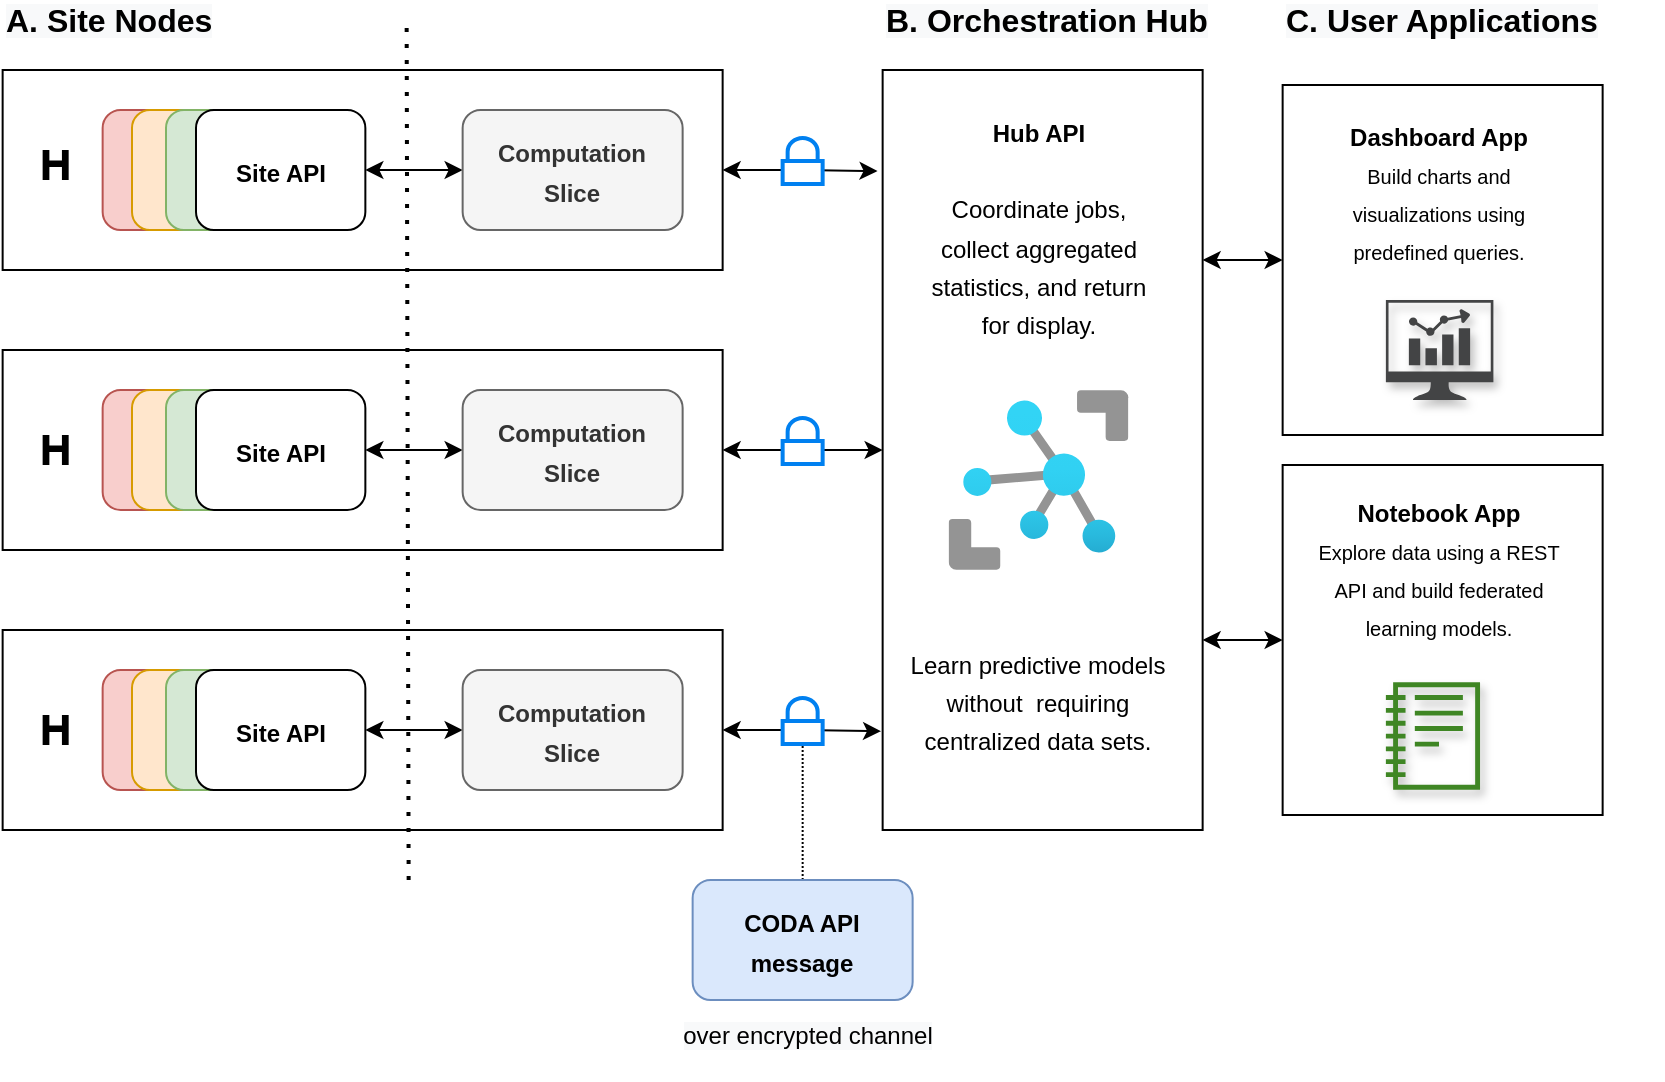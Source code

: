 <mxfile version="20.4.0" type="github">
  <diagram id="dCCX52pLoCo9CCDcI5Gs" name="Page-1">
    <mxGraphModel dx="852" dy="639" grid="1" gridSize="10" guides="1" tooltips="1" connect="1" arrows="1" fold="1" page="1" pageScale="1" pageWidth="1000" pageHeight="700" math="0" shadow="0">
      <root>
        <mxCell id="0" />
        <mxCell id="1" parent="0" />
        <mxCell id="wwT3xRat__EEyzeou5Sm-1" style="edgeStyle=orthogonalEdgeStyle;rounded=0;orthogonalLoop=1;jettySize=auto;html=1;exitX=1;exitY=0.5;exitDx=0;exitDy=0;entryX=-0.016;entryY=0.133;entryDx=0;entryDy=0;entryPerimeter=0;startArrow=classic;startFill=1;" parent="1" source="wwT3xRat__EEyzeou5Sm-2" target="wwT3xRat__EEyzeou5Sm-20" edge="1">
          <mxGeometry relative="1" as="geometry" />
        </mxCell>
        <mxCell id="wwT3xRat__EEyzeou5Sm-2" value="" style="whiteSpace=wrap;html=1;" parent="1" vertex="1">
          <mxGeometry x="100.32" y="125" width="360" height="100" as="geometry" />
        </mxCell>
        <mxCell id="wwT3xRat__EEyzeou5Sm-3" value="" style="shape=mxgraph.signs.healthcare.hospital_2;html=1;pointerEvents=1;fillColor=#000000;strokeColor=none;verticalLabelPosition=bottom;verticalAlign=top;align=center;fontSize=16;" parent="1" vertex="1">
          <mxGeometry x="120.32" y="165" width="13.01" height="15" as="geometry" />
        </mxCell>
        <mxCell id="wwT3xRat__EEyzeou5Sm-4" value="&lt;b&gt;&lt;br&gt;&lt;/b&gt;" style="rounded=1;whiteSpace=wrap;html=1;fillColor=#f8cecc;strokeColor=#b85450;" parent="1" vertex="1">
          <mxGeometry x="150.32" y="145" width="64.68" height="60" as="geometry" />
        </mxCell>
        <mxCell id="wwT3xRat__EEyzeou5Sm-5" value="" style="rounded=1;whiteSpace=wrap;html=1;fillColor=#ffe6cc;strokeColor=#d79b00;" parent="1" vertex="1">
          <mxGeometry x="165" y="145" width="60" height="60" as="geometry" />
        </mxCell>
        <mxCell id="wwT3xRat__EEyzeou5Sm-6" value="" style="rounded=1;whiteSpace=wrap;html=1;fillColor=#d5e8d4;strokeColor=#82b366;" parent="1" vertex="1">
          <mxGeometry x="182" y="145" width="60" height="60" as="geometry" />
        </mxCell>
        <mxCell id="wwT3xRat__EEyzeou5Sm-7" style="edgeStyle=orthogonalEdgeStyle;rounded=0;orthogonalLoop=1;jettySize=auto;html=1;exitX=1;exitY=0.5;exitDx=0;exitDy=0;fontSize=12;startArrow=classic;startFill=1;" parent="1" source="wwT3xRat__EEyzeou5Sm-8" target="wwT3xRat__EEyzeou5Sm-26" edge="1">
          <mxGeometry relative="1" as="geometry" />
        </mxCell>
        <mxCell id="wwT3xRat__EEyzeou5Sm-8" value="&lt;b style=&quot;font-size: 12px&quot;&gt;Site API&lt;br&gt;&lt;/b&gt;" style="rounded=1;whiteSpace=wrap;html=1;fontSize=16;align=center;" parent="1" vertex="1">
          <mxGeometry x="197" y="145" width="84.68" height="60" as="geometry" />
        </mxCell>
        <mxCell id="wwT3xRat__EEyzeou5Sm-9" style="edgeStyle=orthogonalEdgeStyle;rounded=0;orthogonalLoop=1;jettySize=auto;html=1;exitX=1;exitY=0.5;exitDx=0;exitDy=0;startArrow=classic;startFill=1;" parent="1" source="wwT3xRat__EEyzeou5Sm-10" target="wwT3xRat__EEyzeou5Sm-20" edge="1">
          <mxGeometry relative="1" as="geometry" />
        </mxCell>
        <mxCell id="wwT3xRat__EEyzeou5Sm-10" value="" style="whiteSpace=wrap;html=1;" parent="1" vertex="1">
          <mxGeometry x="100.32" y="265" width="360" height="100" as="geometry" />
        </mxCell>
        <mxCell id="wwT3xRat__EEyzeou5Sm-11" value="&lt;b&gt;&lt;br&gt;&lt;/b&gt;" style="rounded=1;whiteSpace=wrap;html=1;fillColor=#f8cecc;strokeColor=#b85450;" parent="1" vertex="1">
          <mxGeometry x="150.32" y="285" width="64.68" height="60" as="geometry" />
        </mxCell>
        <mxCell id="wwT3xRat__EEyzeou5Sm-12" value="" style="rounded=1;whiteSpace=wrap;html=1;fillColor=#ffe6cc;strokeColor=#d79b00;" parent="1" vertex="1">
          <mxGeometry x="165" y="285" width="60" height="60" as="geometry" />
        </mxCell>
        <mxCell id="wwT3xRat__EEyzeou5Sm-13" value="" style="rounded=1;whiteSpace=wrap;html=1;fillColor=#d5e8d4;strokeColor=#82b366;" parent="1" vertex="1">
          <mxGeometry x="182" y="285" width="60" height="60" as="geometry" />
        </mxCell>
        <mxCell id="wwT3xRat__EEyzeou5Sm-14" style="edgeStyle=orthogonalEdgeStyle;rounded=0;orthogonalLoop=1;jettySize=auto;html=1;exitX=1;exitY=0.5;exitDx=0;exitDy=0;entryX=-0.005;entryY=0.87;entryDx=0;entryDy=0;entryPerimeter=0;startArrow=classic;startFill=1;" parent="1" source="wwT3xRat__EEyzeou5Sm-15" target="wwT3xRat__EEyzeou5Sm-20" edge="1">
          <mxGeometry relative="1" as="geometry" />
        </mxCell>
        <mxCell id="wwT3xRat__EEyzeou5Sm-15" value="" style="whiteSpace=wrap;html=1;" parent="1" vertex="1">
          <mxGeometry x="100.32" y="405" width="360" height="100" as="geometry" />
        </mxCell>
        <mxCell id="wwT3xRat__EEyzeou5Sm-16" value="&lt;b&gt;&lt;br&gt;&lt;/b&gt;" style="rounded=1;whiteSpace=wrap;html=1;fillColor=#f8cecc;strokeColor=#b85450;" parent="1" vertex="1">
          <mxGeometry x="150.32" y="425" width="64.68" height="60" as="geometry" />
        </mxCell>
        <mxCell id="wwT3xRat__EEyzeou5Sm-17" value="" style="rounded=1;whiteSpace=wrap;html=1;fillColor=#ffe6cc;strokeColor=#d79b00;" parent="1" vertex="1">
          <mxGeometry x="165" y="425" width="60" height="60" as="geometry" />
        </mxCell>
        <mxCell id="wwT3xRat__EEyzeou5Sm-18" value="" style="rounded=1;whiteSpace=wrap;html=1;fillColor=#d5e8d4;strokeColor=#82b366;" parent="1" vertex="1">
          <mxGeometry x="182" y="425" width="60" height="60" as="geometry" />
        </mxCell>
        <mxCell id="wwT3xRat__EEyzeou5Sm-50" style="edgeStyle=orthogonalEdgeStyle;rounded=0;orthogonalLoop=1;jettySize=auto;html=1;exitX=1;exitY=0.25;exitDx=0;exitDy=0;entryX=0;entryY=0.5;entryDx=0;entryDy=0;startArrow=classic;startFill=1;" parent="1" source="wwT3xRat__EEyzeou5Sm-20" target="wwT3xRat__EEyzeou5Sm-33" edge="1">
          <mxGeometry relative="1" as="geometry" />
        </mxCell>
        <mxCell id="wwT3xRat__EEyzeou5Sm-54" style="edgeStyle=orthogonalEdgeStyle;rounded=0;orthogonalLoop=1;jettySize=auto;html=1;exitX=1;exitY=0.75;exitDx=0;exitDy=0;entryX=0;entryY=0.5;entryDx=0;entryDy=0;fontSize=12;startArrow=classic;startFill=1;" parent="1" source="wwT3xRat__EEyzeou5Sm-20" target="wwT3xRat__EEyzeou5Sm-51" edge="1">
          <mxGeometry relative="1" as="geometry" />
        </mxCell>
        <mxCell id="wwT3xRat__EEyzeou5Sm-20" value="" style="whiteSpace=wrap;html=1;" parent="1" vertex="1">
          <mxGeometry x="540.32" y="125" width="160" height="380" as="geometry" />
        </mxCell>
        <mxCell id="wwT3xRat__EEyzeou5Sm-21" value="&lt;b style=&quot;color: rgb(0 , 0 , 0) ; font-family: &amp;quot;helvetica&amp;quot; ; font-size: 16px ; font-style: normal ; letter-spacing: normal ; text-indent: 0px ; text-transform: none ; word-spacing: 0px ; background-color: rgb(248 , 249 , 250)&quot;&gt;B. Orchestration Hub&lt;/b&gt;" style="text;html=1;strokeColor=none;fillColor=none;align=left;verticalAlign=middle;whiteSpace=wrap;rounded=0;fontSize=16;" parent="1" vertex="1">
          <mxGeometry x="540.32" y="90" width="190" height="20" as="geometry" />
        </mxCell>
        <mxCell id="wwT3xRat__EEyzeou5Sm-22" style="edgeStyle=orthogonalEdgeStyle;rounded=0;orthogonalLoop=1;jettySize=auto;html=1;exitX=1;exitY=0.5;exitDx=0;exitDy=0;fontSize=12;startArrow=classic;startFill=1;" parent="1" source="wwT3xRat__EEyzeou5Sm-23" target="wwT3xRat__EEyzeou5Sm-27" edge="1">
          <mxGeometry relative="1" as="geometry" />
        </mxCell>
        <mxCell id="wwT3xRat__EEyzeou5Sm-23" value="&lt;b style=&quot;font-size: 12px;&quot;&gt;Site API&lt;/b&gt;&lt;b style=&quot;font-size: 12px&quot;&gt;&lt;br&gt;&lt;/b&gt;" style="rounded=1;whiteSpace=wrap;html=1;fontSize=16;align=center;" parent="1" vertex="1">
          <mxGeometry x="197" y="285" width="84.68" height="60" as="geometry" />
        </mxCell>
        <mxCell id="wwT3xRat__EEyzeou5Sm-24" style="edgeStyle=orthogonalEdgeStyle;rounded=0;orthogonalLoop=1;jettySize=auto;html=1;exitX=1;exitY=0.5;exitDx=0;exitDy=0;fontSize=12;startArrow=classic;startFill=1;" parent="1" source="wwT3xRat__EEyzeou5Sm-25" target="wwT3xRat__EEyzeou5Sm-28" edge="1">
          <mxGeometry relative="1" as="geometry" />
        </mxCell>
        <mxCell id="wwT3xRat__EEyzeou5Sm-25" value="&lt;b style=&quot;font-size: 12px;&quot;&gt;Site API&lt;/b&gt;&lt;b style=&quot;font-size: 12px&quot;&gt;&lt;br&gt;&lt;/b&gt;" style="rounded=1;whiteSpace=wrap;html=1;fontSize=16;align=center;" parent="1" vertex="1">
          <mxGeometry x="197" y="425" width="84.68" height="60" as="geometry" />
        </mxCell>
        <mxCell id="wwT3xRat__EEyzeou5Sm-26" value="&lt;b style=&quot;font-size: 12px&quot;&gt;Computation&lt;br&gt;Slice&lt;br&gt;&lt;/b&gt;" style="rounded=1;whiteSpace=wrap;html=1;fontSize=16;align=center;fillColor=#f5f5f5;strokeColor=#666666;fontColor=#333333;" parent="1" vertex="1">
          <mxGeometry x="330.32" y="145" width="110" height="60" as="geometry" />
        </mxCell>
        <mxCell id="wwT3xRat__EEyzeou5Sm-27" value="&lt;b style=&quot;font-size: 12px;&quot;&gt;Computation&lt;br&gt;Slice&lt;/b&gt;&lt;b style=&quot;font-size: 12px&quot;&gt;&lt;br&gt;&lt;/b&gt;" style="rounded=1;whiteSpace=wrap;html=1;fontSize=16;align=center;fillColor=#f5f5f5;strokeColor=#666666;fontColor=#333333;" parent="1" vertex="1">
          <mxGeometry x="330.32" y="285" width="110" height="60" as="geometry" />
        </mxCell>
        <mxCell id="wwT3xRat__EEyzeou5Sm-28" value="&lt;b style=&quot;font-size: 12px;&quot;&gt;Computation&lt;br&gt;Slice&lt;/b&gt;&lt;b style=&quot;font-size: 12px&quot;&gt;&lt;br&gt;&lt;/b&gt;" style="rounded=1;whiteSpace=wrap;html=1;fontSize=16;align=center;fillColor=#f5f5f5;strokeColor=#666666;fontColor=#333333;" parent="1" vertex="1">
          <mxGeometry x="330.32" y="425" width="110" height="60" as="geometry" />
        </mxCell>
        <mxCell id="wwT3xRat__EEyzeou5Sm-29" value="" style="shape=mxgraph.signs.healthcare.hospital_2;html=1;pointerEvents=1;fillColor=#000000;strokeColor=none;verticalLabelPosition=bottom;verticalAlign=top;align=center;fontSize=16;" parent="1" vertex="1">
          <mxGeometry x="120.32" y="307.5" width="13.01" height="15" as="geometry" />
        </mxCell>
        <mxCell id="wwT3xRat__EEyzeou5Sm-30" value="" style="shape=mxgraph.signs.healthcare.hospital_2;html=1;pointerEvents=1;fillColor=#000000;strokeColor=none;verticalLabelPosition=bottom;verticalAlign=top;align=center;fontSize=16;" parent="1" vertex="1">
          <mxGeometry x="120.32" y="447.5" width="13.01" height="15" as="geometry" />
        </mxCell>
        <mxCell id="wwT3xRat__EEyzeou5Sm-31" value="" style="endArrow=none;dashed=1;html=1;dashPattern=1 3;strokeWidth=2;fontSize=16;" parent="1" edge="1">
          <mxGeometry width="50" height="50" relative="1" as="geometry">
            <mxPoint x="303.32" y="530" as="sourcePoint" />
            <mxPoint x="302.32" y="100" as="targetPoint" />
          </mxGeometry>
        </mxCell>
        <mxCell id="wwT3xRat__EEyzeou5Sm-33" value="" style="whiteSpace=wrap;html=1;" parent="1" vertex="1">
          <mxGeometry x="740.32" y="132.5" width="160" height="175" as="geometry" />
        </mxCell>
        <mxCell id="wwT3xRat__EEyzeou5Sm-34" value="" style="pointerEvents=1;shadow=1;dashed=0;html=1;strokeColor=none;fillColor=#434445;aspect=fixed;labelPosition=center;verticalLabelPosition=bottom;verticalAlign=top;align=center;outlineConnect=0;shape=mxgraph.vvd.nsx_dashboard;fontSize=16;" parent="1" vertex="1">
          <mxGeometry x="791.94" y="240" width="53.76" height="50" as="geometry" />
        </mxCell>
        <mxCell id="wwT3xRat__EEyzeou5Sm-35" value="" style="aspect=fixed;html=1;points=[];align=center;image;fontSize=12;image=img/lib/azure2/iot/IoT_Hub.svg;" parent="1" vertex="1">
          <mxGeometry x="573.32" y="285" width="90" height="90" as="geometry" />
        </mxCell>
        <mxCell id="wwT3xRat__EEyzeou5Sm-36" value="&lt;b style=&quot;color: rgb(0 , 0 , 0) ; font-family: &amp;quot;helvetica&amp;quot; ; font-size: 16px ; font-style: normal ; letter-spacing: normal ; text-indent: 0px ; text-transform: none ; word-spacing: 0px ; background-color: rgb(248 , 249 , 250)&quot;&gt;C. User Applications&lt;/b&gt;" style="text;html=1;strokeColor=none;fillColor=none;align=left;verticalAlign=middle;whiteSpace=wrap;rounded=0;fontSize=16;" parent="1" vertex="1">
          <mxGeometry x="740.32" y="90" width="190" height="20" as="geometry" />
        </mxCell>
        <mxCell id="wwT3xRat__EEyzeou5Sm-37" value="" style="html=1;verticalLabelPosition=bottom;align=center;labelBackgroundColor=#ffffff;verticalAlign=top;strokeWidth=2;strokeColor=#0080F0;shadow=0;dashed=0;shape=mxgraph.ios7.icons.locked;fontSize=16;" parent="1" vertex="1">
          <mxGeometry x="490.32" y="159" width="20" height="23" as="geometry" />
        </mxCell>
        <mxCell id="wwT3xRat__EEyzeou5Sm-38" value="" style="html=1;verticalLabelPosition=bottom;align=center;labelBackgroundColor=#ffffff;verticalAlign=top;strokeWidth=2;strokeColor=#0080F0;shadow=0;dashed=0;shape=mxgraph.ios7.icons.locked;fontSize=16;" parent="1" vertex="1">
          <mxGeometry x="490.32" y="299" width="20" height="23" as="geometry" />
        </mxCell>
        <mxCell id="wwT3xRat__EEyzeou5Sm-39" value="" style="html=1;verticalLabelPosition=bottom;align=center;labelBackgroundColor=#ffffff;verticalAlign=top;strokeWidth=2;strokeColor=#0080F0;shadow=0;dashed=0;shape=mxgraph.ios7.icons.locked;fontSize=16;" parent="1" vertex="1">
          <mxGeometry x="490.32" y="439" width="20" height="23" as="geometry" />
        </mxCell>
        <mxCell id="wwT3xRat__EEyzeou5Sm-41" value="&lt;b style=&quot;color: rgb(0, 0, 0); font-family: helvetica; font-size: 16px; font-style: normal; letter-spacing: normal; text-indent: 0px; text-transform: none; word-spacing: 0px; background-color: rgb(248, 249, 250);&quot;&gt;A. Site Nodes&lt;/b&gt;" style="text;html=1;strokeColor=none;fillColor=none;align=left;verticalAlign=middle;whiteSpace=wrap;rounded=0;fontSize=16;" parent="1" vertex="1">
          <mxGeometry x="100" y="90" width="190" height="20" as="geometry" />
        </mxCell>
        <mxCell id="wwT3xRat__EEyzeou5Sm-42" value="&lt;span style=&quot;color: rgb(0, 0, 0); font-family: helvetica; font-size: 12px; font-style: normal; letter-spacing: normal; text-align: center; text-indent: 0px; text-transform: none; word-spacing: 0px;&quot;&gt;&lt;b&gt;Hub API&lt;/b&gt;&lt;br&gt;&lt;br&gt;Coordinate jobs, collect aggregated statistics, and return for display.&lt;br&gt;&lt;/span&gt;" style="text;html=1;strokeColor=none;fillColor=none;align=center;verticalAlign=middle;whiteSpace=wrap;rounded=0;fontSize=16;" parent="1" vertex="1">
          <mxGeometry x="559.82" y="145" width="117" height="115" as="geometry" />
        </mxCell>
        <mxCell id="wwT3xRat__EEyzeou5Sm-43" value="&lt;span style=&quot;color: rgb(0, 0, 0); font-family: helvetica; font-style: normal; letter-spacing: normal; text-align: center; text-indent: 0px; text-transform: none; word-spacing: 0px;&quot;&gt;&lt;b style=&quot;&quot;&gt;&lt;font style=&quot;font-size: 12px;&quot;&gt;Dashboard App&lt;/font&gt;&lt;/b&gt;&lt;br&gt;&lt;span style=&quot;font-size: 10px;&quot;&gt;Build charts and visualizations using predefined queries.&lt;/span&gt;&lt;br&gt;&lt;br&gt;&lt;/span&gt;" style="text;html=1;strokeColor=none;fillColor=none;align=center;verticalAlign=middle;whiteSpace=wrap;rounded=0;fontSize=16;" parent="1" vertex="1">
          <mxGeometry x="760.32" y="130" width="117" height="130" as="geometry" />
        </mxCell>
        <mxCell id="wwT3xRat__EEyzeou5Sm-44" value="&lt;span style=&quot;color: rgb(0, 0, 0); font-family: helvetica; font-size: 12px; font-style: normal; letter-spacing: normal; text-align: center; text-indent: 0px; text-transform: none; word-spacing: 0px;&quot;&gt;Learn predictive models without&amp;nbsp; requiring centralized data sets.&lt;br&gt;&lt;/span&gt;" style="text;html=1;strokeColor=none;fillColor=none;align=center;verticalAlign=middle;whiteSpace=wrap;rounded=0;fontSize=16;" parent="1" vertex="1">
          <mxGeometry x="553.32" y="382.5" width="130" height="115" as="geometry" />
        </mxCell>
        <mxCell id="wwT3xRat__EEyzeou5Sm-46" value="" style="endArrow=none;html=1;rounded=0;exitX=0.5;exitY=0;exitDx=0;exitDy=0;dashed=1;dashPattern=1 1;startArrow=none;startFill=0;endFill=0;" parent="1" source="wwT3xRat__EEyzeou5Sm-47" target="wwT3xRat__EEyzeou5Sm-39" edge="1">
          <mxGeometry width="50" height="50" relative="1" as="geometry">
            <mxPoint x="510.32" y="370" as="sourcePoint" />
            <mxPoint x="500.32" y="500" as="targetPoint" />
          </mxGeometry>
        </mxCell>
        <mxCell id="wwT3xRat__EEyzeou5Sm-47" value="&lt;b style=&quot;color: rgb(0, 0, 0); font-family: helvetica; font-size: 12px;&quot;&gt;CODA API message&lt;/b&gt;&lt;b style=&quot;font-size: 12px&quot;&gt;&lt;br&gt;&lt;/b&gt;" style="rounded=1;whiteSpace=wrap;html=1;fontSize=16;align=center;fillColor=#dae8fc;strokeColor=#6c8ebf;" parent="1" vertex="1">
          <mxGeometry x="445.32" y="530" width="110" height="60" as="geometry" />
        </mxCell>
        <mxCell id="wwT3xRat__EEyzeou5Sm-48" value="&lt;span style=&quot;font-style: normal; font-variant-ligatures: normal; font-variant-caps: normal; letter-spacing: normal; orphans: 2; text-indent: 0px; text-transform: none; widows: 2; word-spacing: 0px; -webkit-text-stroke-width: 0px; background-color: rgb(248, 249, 250); text-decoration-thickness: initial; text-decoration-style: initial; text-decoration-color: initial; color: rgb(0, 0, 0); font-family: helvetica; font-size: 12px;&quot;&gt;&lt;br&gt;over encrypted channel&lt;/span&gt;" style="text;whiteSpace=wrap;html=1;align=center;fontStyle=0" parent="1" vertex="1">
          <mxGeometry x="423.32" y="580" width="160" height="50" as="geometry" />
        </mxCell>
        <mxCell id="wwT3xRat__EEyzeou5Sm-51" value="" style="whiteSpace=wrap;html=1;" parent="1" vertex="1">
          <mxGeometry x="740.32" y="322.5" width="160" height="175" as="geometry" />
        </mxCell>
        <mxCell id="wwT3xRat__EEyzeou5Sm-52" value="&lt;span style=&quot;color: rgb(0, 0, 0); font-family: helvetica; font-style: normal; letter-spacing: normal; text-align: center; text-indent: 0px; text-transform: none; word-spacing: 0px;&quot;&gt;&lt;b style=&quot;&quot;&gt;&lt;font style=&quot;font-size: 12px;&quot;&gt;Notebook App&lt;/font&gt;&lt;/b&gt;&lt;br&gt;&lt;span style=&quot;font-size: 10px;&quot;&gt;Explore data using a REST API and build federated learning models.&lt;/span&gt;&lt;br&gt;&lt;br&gt;&lt;/span&gt;" style="text;html=1;strokeColor=none;fillColor=none;align=center;verticalAlign=middle;whiteSpace=wrap;rounded=0;fontSize=16;" parent="1" vertex="1">
          <mxGeometry x="755.16" y="317.5" width="127.32" height="130" as="geometry" />
        </mxCell>
        <mxCell id="wwT3xRat__EEyzeou5Sm-53" value="" style="sketch=0;outlineConnect=0;fontColor=#232F3E;gradientColor=none;fillColor=#3F8624;strokeColor=none;dashed=0;verticalLabelPosition=bottom;verticalAlign=top;align=center;html=1;fontSize=12;fontStyle=0;aspect=fixed;pointerEvents=1;shape=mxgraph.aws4.notebook;shadow=1;" parent="1" vertex="1">
          <mxGeometry x="791.94" y="431" width="47.08" height="54" as="geometry" />
        </mxCell>
      </root>
    </mxGraphModel>
  </diagram>
</mxfile>
